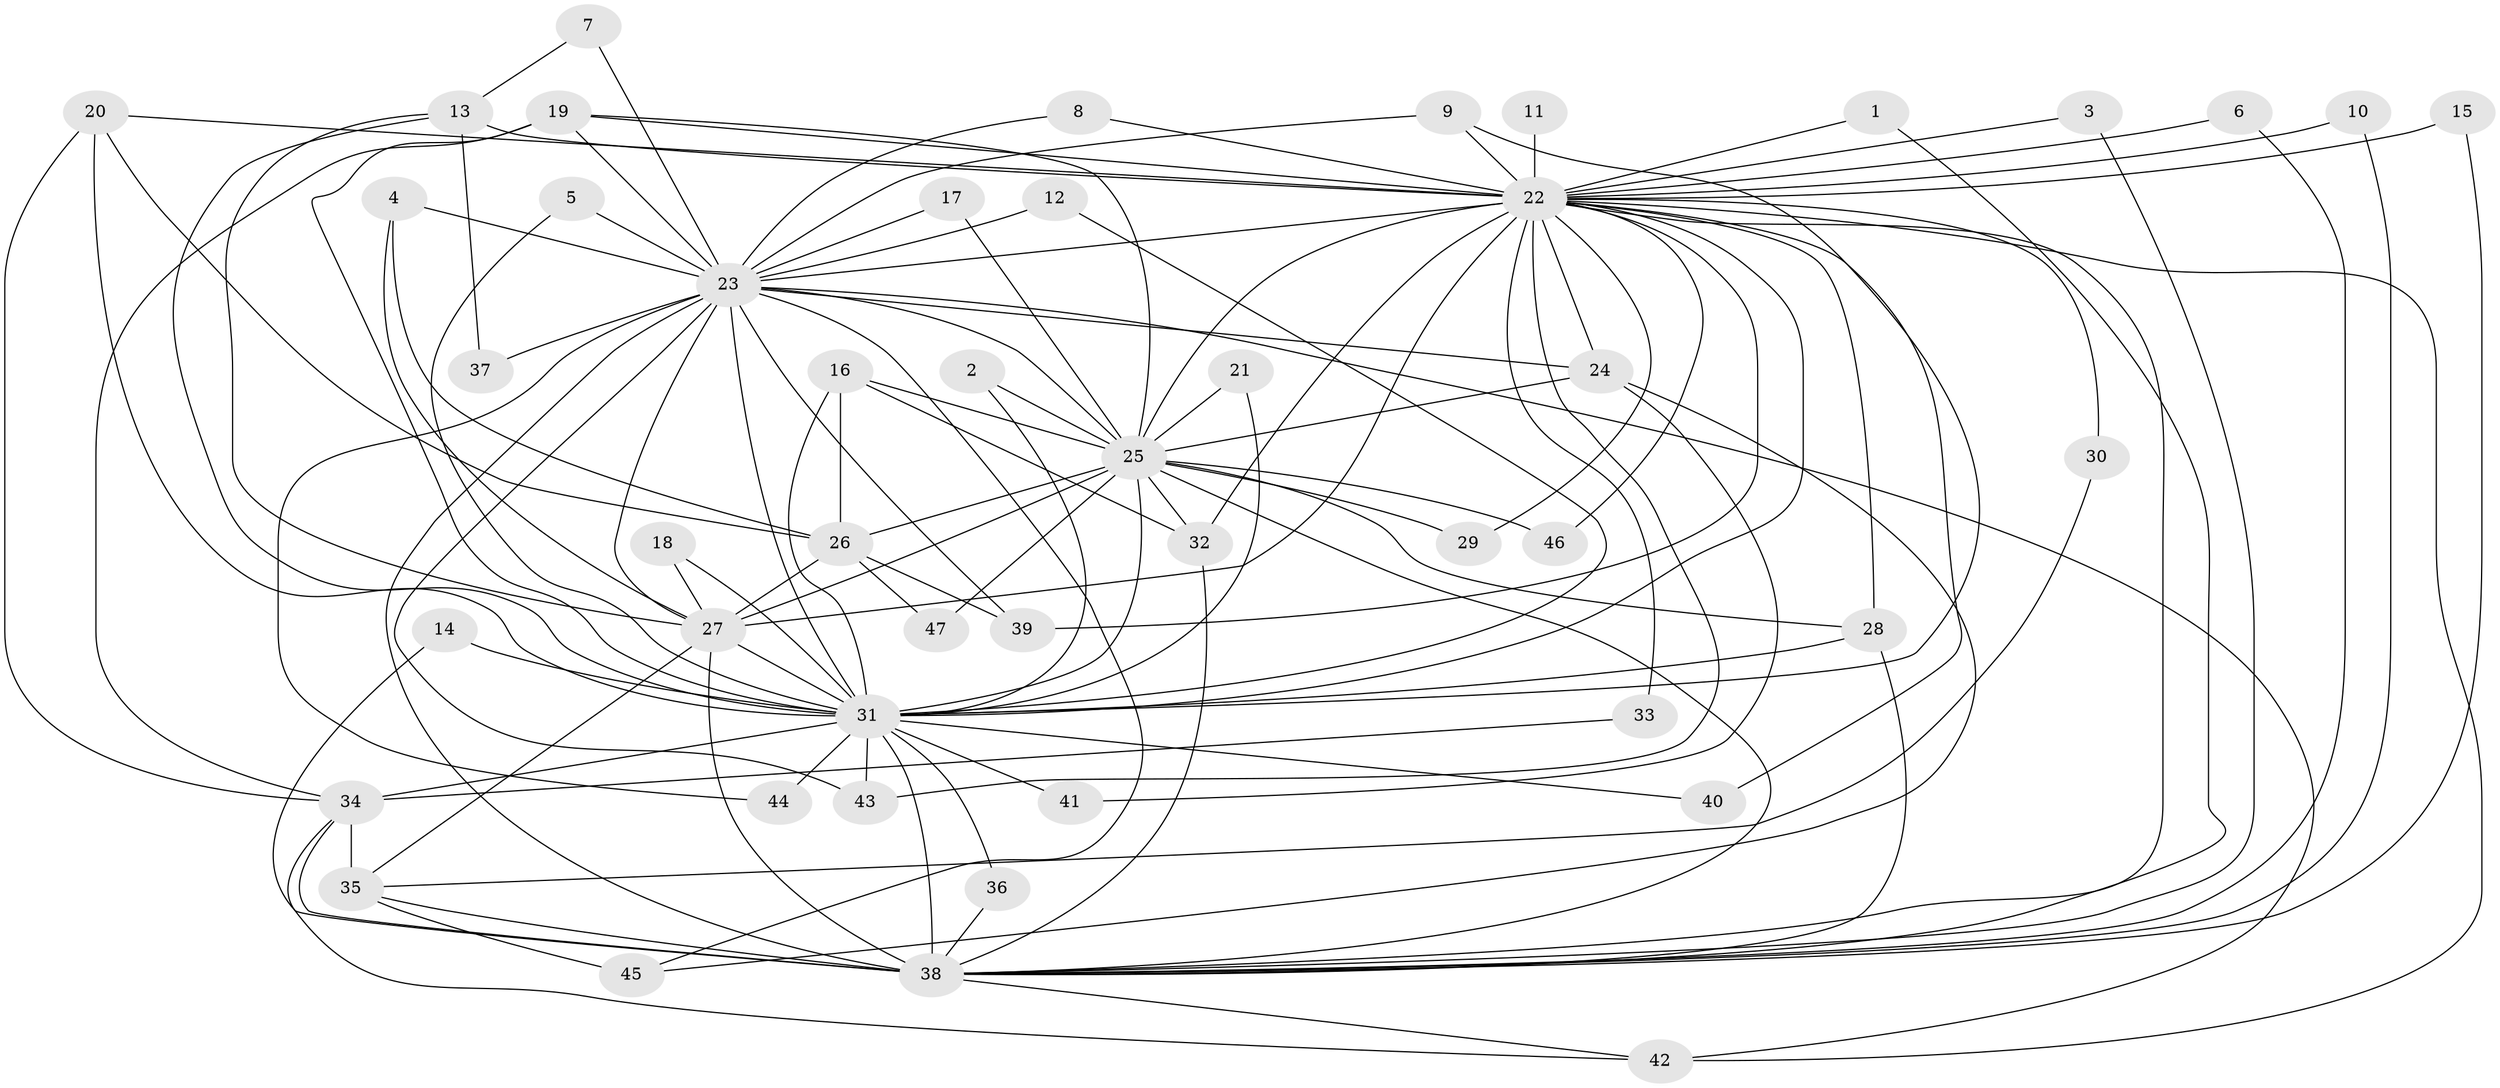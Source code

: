 // original degree distribution, {17: 0.010638297872340425, 15: 0.010638297872340425, 24: 0.010638297872340425, 36: 0.010638297872340425, 16: 0.010638297872340425, 18: 0.010638297872340425, 11: 0.010638297872340425, 23: 0.010638297872340425, 25: 0.010638297872340425, 19: 0.010638297872340425, 6: 0.02127659574468085, 3: 0.13829787234042554, 2: 0.5957446808510638, 4: 0.0851063829787234, 7: 0.010638297872340425, 5: 0.0425531914893617}
// Generated by graph-tools (version 1.1) at 2025/49/03/09/25 03:49:31]
// undirected, 47 vertices, 116 edges
graph export_dot {
graph [start="1"]
  node [color=gray90,style=filled];
  1;
  2;
  3;
  4;
  5;
  6;
  7;
  8;
  9;
  10;
  11;
  12;
  13;
  14;
  15;
  16;
  17;
  18;
  19;
  20;
  21;
  22;
  23;
  24;
  25;
  26;
  27;
  28;
  29;
  30;
  31;
  32;
  33;
  34;
  35;
  36;
  37;
  38;
  39;
  40;
  41;
  42;
  43;
  44;
  45;
  46;
  47;
  1 -- 22 [weight=1.0];
  1 -- 38 [weight=1.0];
  2 -- 25 [weight=1.0];
  2 -- 31 [weight=1.0];
  3 -- 22 [weight=1.0];
  3 -- 38 [weight=1.0];
  4 -- 23 [weight=1.0];
  4 -- 26 [weight=1.0];
  4 -- 27 [weight=1.0];
  5 -- 23 [weight=1.0];
  5 -- 31 [weight=1.0];
  6 -- 22 [weight=1.0];
  6 -- 38 [weight=1.0];
  7 -- 13 [weight=1.0];
  7 -- 23 [weight=1.0];
  8 -- 22 [weight=1.0];
  8 -- 23 [weight=1.0];
  9 -- 22 [weight=1.0];
  9 -- 23 [weight=1.0];
  9 -- 31 [weight=1.0];
  10 -- 22 [weight=1.0];
  10 -- 38 [weight=1.0];
  11 -- 22 [weight=2.0];
  12 -- 23 [weight=1.0];
  12 -- 31 [weight=1.0];
  13 -- 22 [weight=1.0];
  13 -- 27 [weight=1.0];
  13 -- 31 [weight=1.0];
  13 -- 37 [weight=1.0];
  14 -- 31 [weight=1.0];
  14 -- 38 [weight=2.0];
  15 -- 22 [weight=1.0];
  15 -- 38 [weight=1.0];
  16 -- 25 [weight=1.0];
  16 -- 26 [weight=1.0];
  16 -- 31 [weight=1.0];
  16 -- 32 [weight=1.0];
  17 -- 23 [weight=1.0];
  17 -- 25 [weight=1.0];
  18 -- 27 [weight=1.0];
  18 -- 31 [weight=1.0];
  19 -- 22 [weight=1.0];
  19 -- 23 [weight=1.0];
  19 -- 25 [weight=1.0];
  19 -- 31 [weight=2.0];
  19 -- 34 [weight=1.0];
  20 -- 22 [weight=2.0];
  20 -- 26 [weight=1.0];
  20 -- 31 [weight=1.0];
  20 -- 34 [weight=1.0];
  21 -- 25 [weight=1.0];
  21 -- 31 [weight=2.0];
  22 -- 23 [weight=7.0];
  22 -- 24 [weight=2.0];
  22 -- 25 [weight=2.0];
  22 -- 27 [weight=3.0];
  22 -- 28 [weight=1.0];
  22 -- 29 [weight=1.0];
  22 -- 30 [weight=1.0];
  22 -- 31 [weight=2.0];
  22 -- 32 [weight=1.0];
  22 -- 33 [weight=1.0];
  22 -- 38 [weight=4.0];
  22 -- 39 [weight=1.0];
  22 -- 40 [weight=1.0];
  22 -- 42 [weight=1.0];
  22 -- 43 [weight=2.0];
  22 -- 46 [weight=1.0];
  23 -- 24 [weight=1.0];
  23 -- 25 [weight=3.0];
  23 -- 27 [weight=3.0];
  23 -- 31 [weight=4.0];
  23 -- 37 [weight=1.0];
  23 -- 38 [weight=6.0];
  23 -- 39 [weight=2.0];
  23 -- 42 [weight=1.0];
  23 -- 43 [weight=1.0];
  23 -- 44 [weight=1.0];
  23 -- 45 [weight=1.0];
  24 -- 25 [weight=1.0];
  24 -- 41 [weight=1.0];
  24 -- 45 [weight=2.0];
  25 -- 26 [weight=2.0];
  25 -- 27 [weight=1.0];
  25 -- 28 [weight=1.0];
  25 -- 29 [weight=1.0];
  25 -- 31 [weight=2.0];
  25 -- 32 [weight=1.0];
  25 -- 38 [weight=2.0];
  25 -- 46 [weight=1.0];
  25 -- 47 [weight=1.0];
  26 -- 27 [weight=1.0];
  26 -- 39 [weight=1.0];
  26 -- 47 [weight=1.0];
  27 -- 31 [weight=1.0];
  27 -- 35 [weight=1.0];
  27 -- 38 [weight=2.0];
  28 -- 31 [weight=1.0];
  28 -- 38 [weight=1.0];
  30 -- 35 [weight=1.0];
  31 -- 34 [weight=3.0];
  31 -- 36 [weight=1.0];
  31 -- 38 [weight=3.0];
  31 -- 40 [weight=1.0];
  31 -- 41 [weight=1.0];
  31 -- 43 [weight=1.0];
  31 -- 44 [weight=1.0];
  32 -- 38 [weight=1.0];
  33 -- 34 [weight=1.0];
  34 -- 35 [weight=1.0];
  34 -- 38 [weight=1.0];
  34 -- 42 [weight=1.0];
  35 -- 38 [weight=2.0];
  35 -- 45 [weight=1.0];
  36 -- 38 [weight=1.0];
  38 -- 42 [weight=1.0];
}

